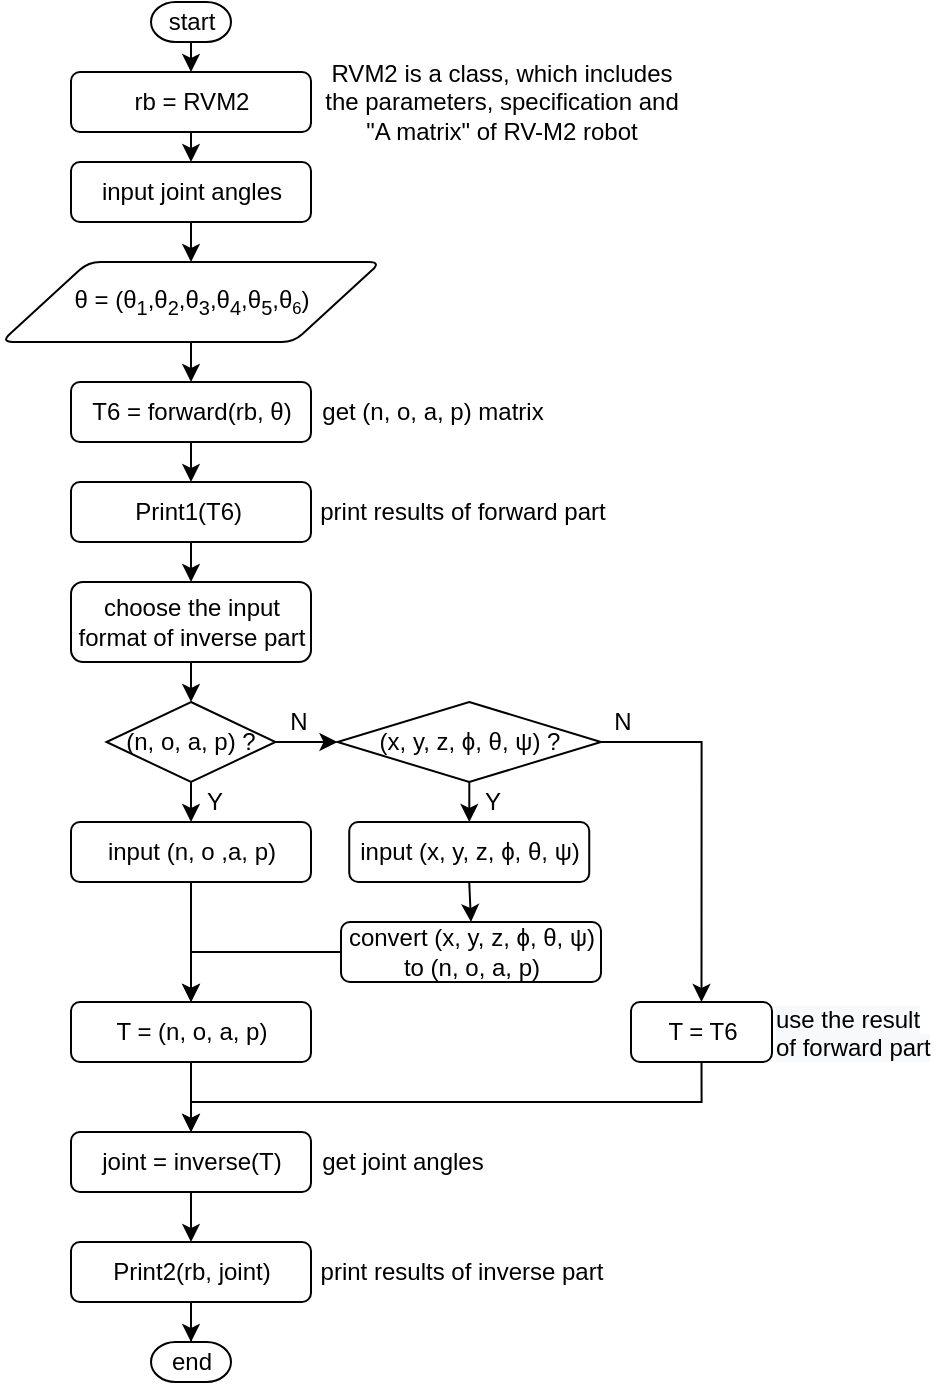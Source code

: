 <mxfile version="15.7.3" type="device"><diagram id="C5RBs43oDa-KdzZeNtuy" name="Page-1"><mxGraphModel dx="1185" dy="667" grid="1" gridSize="10" guides="1" tooltips="1" connect="1" arrows="1" fold="1" page="1" pageScale="1" pageWidth="827" pageHeight="1169" math="0" shadow="0"><root><mxCell id="WIyWlLk6GJQsqaUBKTNV-0"/><mxCell id="WIyWlLk6GJQsqaUBKTNV-1" parent="WIyWlLk6GJQsqaUBKTNV-0"/><mxCell id="B812nbYZTGagXfm-YgjB-37" style="edgeStyle=orthogonalEdgeStyle;rounded=0;orthogonalLoop=1;jettySize=auto;html=1;exitX=0.5;exitY=1;exitDx=0;exitDy=0;exitPerimeter=0;entryX=0.5;entryY=0;entryDx=0;entryDy=0;" edge="1" parent="WIyWlLk6GJQsqaUBKTNV-1" source="OQG0jQxNTlOMaWWsLxWo-0" target="B812nbYZTGagXfm-YgjB-13"><mxGeometry relative="1" as="geometry"/></mxCell><mxCell id="OQG0jQxNTlOMaWWsLxWo-0" value="start" style="strokeWidth=1;html=1;shape=mxgraph.flowchart.terminator;whiteSpace=wrap;" parent="WIyWlLk6GJQsqaUBKTNV-1" vertex="1"><mxGeometry x="199.5" y="20" width="40" height="20" as="geometry"/></mxCell><mxCell id="B812nbYZTGagXfm-YgjB-35" style="edgeStyle=orthogonalEdgeStyle;rounded=0;orthogonalLoop=1;jettySize=auto;html=1;exitX=0.5;exitY=1;exitDx=0;exitDy=0;entryX=0.5;entryY=0;entryDx=0;entryDy=0;" edge="1" parent="WIyWlLk6GJQsqaUBKTNV-1" source="B812nbYZTGagXfm-YgjB-0" target="B812nbYZTGagXfm-YgjB-1"><mxGeometry relative="1" as="geometry"/></mxCell><mxCell id="B812nbYZTGagXfm-YgjB-0" value="θ = (θ&lt;sub&gt;1&lt;/sub&gt;,θ&lt;sub&gt;2&lt;/sub&gt;,θ&lt;sub&gt;3&lt;/sub&gt;,θ&lt;sub&gt;4&lt;/sub&gt;,θ&lt;sub&gt;5&lt;/sub&gt;,θ&lt;span style=&quot;font-size: 10px&quot;&gt;&lt;sub&gt;6&lt;/sub&gt;&lt;/span&gt;)" style="shape=parallelogram;html=1;strokeWidth=1;perimeter=parallelogramPerimeter;whiteSpace=wrap;rounded=1;arcSize=12;size=0.23;" vertex="1" parent="WIyWlLk6GJQsqaUBKTNV-1"><mxGeometry x="124.5" y="150" width="190" height="40" as="geometry"/></mxCell><mxCell id="B812nbYZTGagXfm-YgjB-34" style="edgeStyle=orthogonalEdgeStyle;rounded=0;orthogonalLoop=1;jettySize=auto;html=1;exitX=0.5;exitY=1;exitDx=0;exitDy=0;entryX=0.5;entryY=0;entryDx=0;entryDy=0;" edge="1" parent="WIyWlLk6GJQsqaUBKTNV-1" source="B812nbYZTGagXfm-YgjB-1" target="B812nbYZTGagXfm-YgjB-2"><mxGeometry relative="1" as="geometry"/></mxCell><mxCell id="B812nbYZTGagXfm-YgjB-1" value="T6 = forward(rb, θ)" style="rounded=1;whiteSpace=wrap;html=1;fontSize=12;glass=0;strokeWidth=1;shadow=0;" vertex="1" parent="WIyWlLk6GJQsqaUBKTNV-1"><mxGeometry x="159.5" y="210" width="120" height="30" as="geometry"/></mxCell><mxCell id="B812nbYZTGagXfm-YgjB-33" style="edgeStyle=orthogonalEdgeStyle;rounded=0;orthogonalLoop=1;jettySize=auto;html=1;exitX=0.5;exitY=1;exitDx=0;exitDy=0;entryX=0.5;entryY=0;entryDx=0;entryDy=0;" edge="1" parent="WIyWlLk6GJQsqaUBKTNV-1" source="B812nbYZTGagXfm-YgjB-2" target="B812nbYZTGagXfm-YgjB-5"><mxGeometry relative="1" as="geometry"/></mxCell><mxCell id="B812nbYZTGagXfm-YgjB-2" value="Print1(T6)&amp;nbsp;" style="rounded=1;whiteSpace=wrap;html=1;fontSize=12;glass=0;strokeWidth=1;shadow=0;" vertex="1" parent="WIyWlLk6GJQsqaUBKTNV-1"><mxGeometry x="159.5" y="260" width="120" height="30" as="geometry"/></mxCell><mxCell id="B812nbYZTGagXfm-YgjB-36" style="edgeStyle=orthogonalEdgeStyle;rounded=0;orthogonalLoop=1;jettySize=auto;html=1;exitX=0.5;exitY=1;exitDx=0;exitDy=0;entryX=0.5;entryY=0;entryDx=0;entryDy=0;" edge="1" parent="WIyWlLk6GJQsqaUBKTNV-1" source="B812nbYZTGagXfm-YgjB-3" target="B812nbYZTGagXfm-YgjB-0"><mxGeometry relative="1" as="geometry"/></mxCell><mxCell id="B812nbYZTGagXfm-YgjB-3" value="input joint angles" style="rounded=1;whiteSpace=wrap;html=1;fontSize=12;glass=0;strokeWidth=1;shadow=0;" vertex="1" parent="WIyWlLk6GJQsqaUBKTNV-1"><mxGeometry x="159.5" y="100" width="120" height="30" as="geometry"/></mxCell><mxCell id="B812nbYZTGagXfm-YgjB-19" value="" style="edgeStyle=orthogonalEdgeStyle;rounded=0;orthogonalLoop=1;jettySize=auto;html=1;" edge="1" parent="WIyWlLk6GJQsqaUBKTNV-1" source="B812nbYZTGagXfm-YgjB-4" target="B812nbYZTGagXfm-YgjB-6"><mxGeometry relative="1" as="geometry"/></mxCell><mxCell id="B812nbYZTGagXfm-YgjB-32" style="edgeStyle=orthogonalEdgeStyle;rounded=0;orthogonalLoop=1;jettySize=auto;html=1;exitX=0.5;exitY=1;exitDx=0;exitDy=0;exitPerimeter=0;entryX=0.5;entryY=0;entryDx=0;entryDy=0;" edge="1" parent="WIyWlLk6GJQsqaUBKTNV-1" source="B812nbYZTGagXfm-YgjB-4" target="B812nbYZTGagXfm-YgjB-39"><mxGeometry relative="1" as="geometry"/></mxCell><mxCell id="B812nbYZTGagXfm-YgjB-4" value="(n, o, a, p) ?" style="strokeWidth=1;html=1;shape=mxgraph.flowchart.decision;whiteSpace=wrap;" vertex="1" parent="WIyWlLk6GJQsqaUBKTNV-1"><mxGeometry x="177.25" y="370" width="84.5" height="40" as="geometry"/></mxCell><mxCell id="B812nbYZTGagXfm-YgjB-17" value="" style="edgeStyle=orthogonalEdgeStyle;rounded=0;orthogonalLoop=1;jettySize=auto;html=1;" edge="1" parent="WIyWlLk6GJQsqaUBKTNV-1" source="B812nbYZTGagXfm-YgjB-5" target="B812nbYZTGagXfm-YgjB-4"><mxGeometry relative="1" as="geometry"/></mxCell><mxCell id="B812nbYZTGagXfm-YgjB-5" value="choose the input format of inverse part" style="rounded=1;whiteSpace=wrap;html=1;fontSize=12;glass=0;strokeWidth=1;shadow=0;" vertex="1" parent="WIyWlLk6GJQsqaUBKTNV-1"><mxGeometry x="159.5" y="310" width="120" height="40" as="geometry"/></mxCell><mxCell id="B812nbYZTGagXfm-YgjB-25" value="" style="edgeStyle=orthogonalEdgeStyle;rounded=0;orthogonalLoop=1;jettySize=auto;html=1;entryX=0.5;entryY=0;entryDx=0;entryDy=0;" edge="1" parent="WIyWlLk6GJQsqaUBKTNV-1" source="B812nbYZTGagXfm-YgjB-6" target="B812nbYZTGagXfm-YgjB-41"><mxGeometry relative="1" as="geometry"/></mxCell><mxCell id="B812nbYZTGagXfm-YgjB-53" style="edgeStyle=orthogonalEdgeStyle;rounded=0;orthogonalLoop=1;jettySize=auto;html=1;exitX=1;exitY=0.5;exitDx=0;exitDy=0;exitPerimeter=0;entryX=0.5;entryY=0;entryDx=0;entryDy=0;" edge="1" parent="WIyWlLk6GJQsqaUBKTNV-1" source="B812nbYZTGagXfm-YgjB-6" target="B812nbYZTGagXfm-YgjB-10"><mxGeometry relative="1" as="geometry"/></mxCell><mxCell id="B812nbYZTGagXfm-YgjB-6" value="(x, y, z, ϕ, θ, ψ) ?" style="strokeWidth=1;html=1;shape=mxgraph.flowchart.decision;whiteSpace=wrap;" vertex="1" parent="WIyWlLk6GJQsqaUBKTNV-1"><mxGeometry x="292.75" y="370" width="131.74" height="40" as="geometry"/></mxCell><mxCell id="B812nbYZTGagXfm-YgjB-30" style="edgeStyle=orthogonalEdgeStyle;rounded=0;orthogonalLoop=1;jettySize=auto;html=1;exitX=0.5;exitY=1;exitDx=0;exitDy=0;entryX=0.5;entryY=0;entryDx=0;entryDy=0;" edge="1" parent="WIyWlLk6GJQsqaUBKTNV-1" source="B812nbYZTGagXfm-YgjB-8" target="B812nbYZTGagXfm-YgjB-11"><mxGeometry relative="1" as="geometry"/></mxCell><mxCell id="B812nbYZTGagXfm-YgjB-8" value="T = (n, o, a, p)" style="rounded=1;whiteSpace=wrap;html=1;fontSize=12;glass=0;strokeWidth=1;shadow=0;" vertex="1" parent="WIyWlLk6GJQsqaUBKTNV-1"><mxGeometry x="159.5" y="520" width="120" height="30" as="geometry"/></mxCell><mxCell id="B812nbYZTGagXfm-YgjB-43" style="edgeStyle=orthogonalEdgeStyle;rounded=0;orthogonalLoop=1;jettySize=auto;html=1;exitX=0;exitY=0.5;exitDx=0;exitDy=0;entryX=0.5;entryY=0;entryDx=0;entryDy=0;" edge="1" parent="WIyWlLk6GJQsqaUBKTNV-1" source="B812nbYZTGagXfm-YgjB-9" target="B812nbYZTGagXfm-YgjB-8"><mxGeometry relative="1" as="geometry"/></mxCell><mxCell id="B812nbYZTGagXfm-YgjB-9" value="convert (x, y, z, ϕ, θ, ψ) to (n, o, a, p)" style="rounded=1;whiteSpace=wrap;html=1;fontSize=12;glass=0;strokeWidth=1;shadow=0;" vertex="1" parent="WIyWlLk6GJQsqaUBKTNV-1"><mxGeometry x="294.5" y="480" width="130" height="30" as="geometry"/></mxCell><mxCell id="B812nbYZTGagXfm-YgjB-31" style="edgeStyle=orthogonalEdgeStyle;rounded=0;orthogonalLoop=1;jettySize=auto;html=1;exitX=0.5;exitY=1;exitDx=0;exitDy=0;entryX=0.5;entryY=0;entryDx=0;entryDy=0;" edge="1" parent="WIyWlLk6GJQsqaUBKTNV-1" source="B812nbYZTGagXfm-YgjB-10" target="B812nbYZTGagXfm-YgjB-11"><mxGeometry relative="1" as="geometry"><Array as="points"><mxPoint x="475" y="570"/><mxPoint x="220" y="570"/></Array></mxGeometry></mxCell><mxCell id="B812nbYZTGagXfm-YgjB-10" value="T = T6" style="rounded=1;whiteSpace=wrap;html=1;fontSize=12;glass=0;strokeWidth=1;shadow=0;" vertex="1" parent="WIyWlLk6GJQsqaUBKTNV-1"><mxGeometry x="439.5" y="520" width="70.5" height="30" as="geometry"/></mxCell><mxCell id="B812nbYZTGagXfm-YgjB-24" value="" style="edgeStyle=orthogonalEdgeStyle;rounded=0;orthogonalLoop=1;jettySize=auto;html=1;" edge="1" parent="WIyWlLk6GJQsqaUBKTNV-1" source="B812nbYZTGagXfm-YgjB-11" target="B812nbYZTGagXfm-YgjB-12"><mxGeometry relative="1" as="geometry"/></mxCell><mxCell id="B812nbYZTGagXfm-YgjB-11" value="joint = inverse(T)" style="rounded=1;whiteSpace=wrap;html=1;fontSize=12;glass=0;strokeWidth=1;shadow=0;" vertex="1" parent="WIyWlLk6GJQsqaUBKTNV-1"><mxGeometry x="159.5" y="585" width="120" height="30" as="geometry"/></mxCell><mxCell id="B812nbYZTGagXfm-YgjB-55" value="" style="edgeStyle=orthogonalEdgeStyle;rounded=0;orthogonalLoop=1;jettySize=auto;html=1;" edge="1" parent="WIyWlLk6GJQsqaUBKTNV-1" source="B812nbYZTGagXfm-YgjB-12" target="B812nbYZTGagXfm-YgjB-46"><mxGeometry relative="1" as="geometry"/></mxCell><mxCell id="B812nbYZTGagXfm-YgjB-12" value="Print2(rb, joint)" style="rounded=1;whiteSpace=wrap;html=1;fontSize=12;glass=0;strokeWidth=1;shadow=0;" vertex="1" parent="WIyWlLk6GJQsqaUBKTNV-1"><mxGeometry x="159.5" y="640" width="120" height="30" as="geometry"/></mxCell><mxCell id="B812nbYZTGagXfm-YgjB-38" style="edgeStyle=orthogonalEdgeStyle;rounded=0;orthogonalLoop=1;jettySize=auto;html=1;exitX=0.5;exitY=1;exitDx=0;exitDy=0;entryX=0.5;entryY=0;entryDx=0;entryDy=0;" edge="1" parent="WIyWlLk6GJQsqaUBKTNV-1" source="B812nbYZTGagXfm-YgjB-13" target="B812nbYZTGagXfm-YgjB-3"><mxGeometry relative="1" as="geometry"/></mxCell><mxCell id="B812nbYZTGagXfm-YgjB-13" value="rb = RVM2" style="rounded=1;whiteSpace=wrap;html=1;fontSize=12;glass=0;strokeWidth=1;shadow=0;" vertex="1" parent="WIyWlLk6GJQsqaUBKTNV-1"><mxGeometry x="159.5" y="55" width="120" height="30" as="geometry"/></mxCell><mxCell id="B812nbYZTGagXfm-YgjB-14" value="print results of forward part" style="text;html=1;strokeColor=none;fillColor=none;align=center;verticalAlign=middle;whiteSpace=wrap;rounded=0;" vertex="1" parent="WIyWlLk6GJQsqaUBKTNV-1"><mxGeometry x="279.5" y="255" width="150.5" height="40" as="geometry"/></mxCell><mxCell id="B812nbYZTGagXfm-YgjB-15" value="RVM2 is a class, which includes the parameters, specification and &quot;A matrix&quot; of RV-M2 robot" style="text;html=1;strokeColor=none;fillColor=none;align=center;verticalAlign=middle;whiteSpace=wrap;rounded=0;" vertex="1" parent="WIyWlLk6GJQsqaUBKTNV-1"><mxGeometry x="279.5" y="50" width="190" height="40" as="geometry"/></mxCell><mxCell id="B812nbYZTGagXfm-YgjB-16" value="get (n, o, a, p) matrix" style="text;html=1;strokeColor=none;fillColor=none;align=center;verticalAlign=middle;whiteSpace=wrap;rounded=0;" vertex="1" parent="WIyWlLk6GJQsqaUBKTNV-1"><mxGeometry x="279.5" y="205" width="120.5" height="40" as="geometry"/></mxCell><mxCell id="B812nbYZTGagXfm-YgjB-40" style="edgeStyle=orthogonalEdgeStyle;rounded=0;orthogonalLoop=1;jettySize=auto;html=1;exitX=0.5;exitY=1;exitDx=0;exitDy=0;" edge="1" parent="WIyWlLk6GJQsqaUBKTNV-1" source="B812nbYZTGagXfm-YgjB-39" target="B812nbYZTGagXfm-YgjB-8"><mxGeometry relative="1" as="geometry"/></mxCell><mxCell id="B812nbYZTGagXfm-YgjB-39" value="input (n, o ,a, p)" style="rounded=1;whiteSpace=wrap;html=1;fontSize=12;glass=0;strokeWidth=1;shadow=0;" vertex="1" parent="WIyWlLk6GJQsqaUBKTNV-1"><mxGeometry x="159.5" y="430" width="120" height="30" as="geometry"/></mxCell><mxCell id="B812nbYZTGagXfm-YgjB-42" style="edgeStyle=orthogonalEdgeStyle;rounded=0;orthogonalLoop=1;jettySize=auto;html=1;exitX=0.5;exitY=1;exitDx=0;exitDy=0;entryX=0.5;entryY=0;entryDx=0;entryDy=0;" edge="1" parent="WIyWlLk6GJQsqaUBKTNV-1" source="B812nbYZTGagXfm-YgjB-41" target="B812nbYZTGagXfm-YgjB-9"><mxGeometry relative="1" as="geometry"/></mxCell><mxCell id="B812nbYZTGagXfm-YgjB-41" value="input (x, y, z, ϕ, θ, ψ)" style="rounded=1;whiteSpace=wrap;html=1;fontSize=12;glass=0;strokeWidth=1;shadow=0;" vertex="1" parent="WIyWlLk6GJQsqaUBKTNV-1"><mxGeometry x="298.62" y="430" width="120" height="30" as="geometry"/></mxCell><mxCell id="B812nbYZTGagXfm-YgjB-44" value="get joint angles" style="text;html=1;strokeColor=none;fillColor=none;align=center;verticalAlign=middle;whiteSpace=wrap;rounded=0;" vertex="1" parent="WIyWlLk6GJQsqaUBKTNV-1"><mxGeometry x="280.88" y="580" width="89.12" height="40" as="geometry"/></mxCell><mxCell id="B812nbYZTGagXfm-YgjB-45" value="print results of inverse part" style="text;html=1;strokeColor=none;fillColor=none;align=center;verticalAlign=middle;whiteSpace=wrap;rounded=0;" vertex="1" parent="WIyWlLk6GJQsqaUBKTNV-1"><mxGeometry x="274.75" y="635" width="160" height="40" as="geometry"/></mxCell><mxCell id="B812nbYZTGagXfm-YgjB-46" value="end" style="strokeWidth=1;html=1;shape=mxgraph.flowchart.terminator;whiteSpace=wrap;" vertex="1" parent="WIyWlLk6GJQsqaUBKTNV-1"><mxGeometry x="199.5" y="690" width="40" height="20" as="geometry"/></mxCell><mxCell id="B812nbYZTGagXfm-YgjB-47" value="N" style="text;html=1;strokeColor=none;fillColor=none;align=center;verticalAlign=middle;whiteSpace=wrap;rounded=0;" vertex="1" parent="WIyWlLk6GJQsqaUBKTNV-1"><mxGeometry x="261.75" y="370" width="22.75" height="20" as="geometry"/></mxCell><mxCell id="B812nbYZTGagXfm-YgjB-48" value="N" style="text;html=1;strokeColor=none;fillColor=none;align=center;verticalAlign=middle;whiteSpace=wrap;rounded=0;" vertex="1" parent="WIyWlLk6GJQsqaUBKTNV-1"><mxGeometry x="424.49" y="370" width="22.75" height="20" as="geometry"/></mxCell><mxCell id="B812nbYZTGagXfm-YgjB-49" value="Y" style="text;html=1;strokeColor=none;fillColor=none;align=center;verticalAlign=middle;whiteSpace=wrap;rounded=0;" vertex="1" parent="WIyWlLk6GJQsqaUBKTNV-1"><mxGeometry x="220" y="410" width="22.75" height="20" as="geometry"/></mxCell><mxCell id="B812nbYZTGagXfm-YgjB-50" value="Y" style="text;html=1;strokeColor=none;fillColor=none;align=center;verticalAlign=middle;whiteSpace=wrap;rounded=0;" vertex="1" parent="WIyWlLk6GJQsqaUBKTNV-1"><mxGeometry x="358.63" y="410" width="22.75" height="20" as="geometry"/></mxCell><mxCell id="B812nbYZTGagXfm-YgjB-52" value="&lt;span style=&quot;color: rgb(0 , 0 , 0) ; font-family: &amp;#34;helvetica&amp;#34; ; font-size: 12px ; font-style: normal ; font-weight: 400 ; letter-spacing: normal ; text-align: center ; text-indent: 0px ; text-transform: none ; word-spacing: 0px ; background-color: rgb(248 , 249 , 250) ; display: inline ; float: none&quot;&gt;use the result of forward part&lt;/span&gt;" style="text;whiteSpace=wrap;html=1;" vertex="1" parent="WIyWlLk6GJQsqaUBKTNV-1"><mxGeometry x="510" y="515" width="80.5" height="40" as="geometry"/></mxCell></root></mxGraphModel></diagram></mxfile>